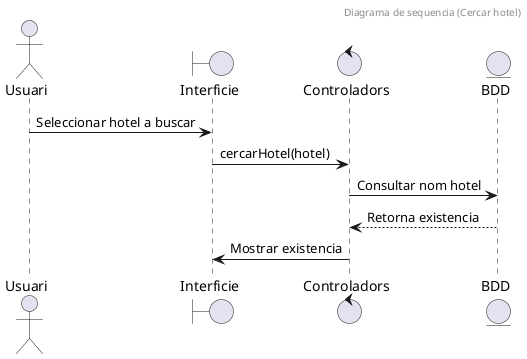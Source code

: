 @startuml
'https://plantuml.com/sequence-diagram
header "Diagrama de sequencia (Cercar hotel)"

actor Usuari
boundary Interficie
control Controladors
entity BDD

Usuari -> Interficie : Seleccionar hotel a buscar
Interficie -> Controladors : cercarHotel(hotel)
Controladors -> BDD : Consultar nom hotel
BDD --> Controladors : Retorna existencia
Controladors -> Interficie : Mostrar existencia
@enduml
